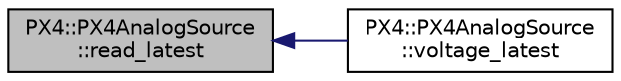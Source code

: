 digraph "PX4::PX4AnalogSource::read_latest"
{
 // INTERACTIVE_SVG=YES
  edge [fontname="Helvetica",fontsize="10",labelfontname="Helvetica",labelfontsize="10"];
  node [fontname="Helvetica",fontsize="10",shape=record];
  rankdir="LR";
  Node1 [label="PX4::PX4AnalogSource\l::read_latest",height=0.2,width=0.4,color="black", fillcolor="grey75", style="filled" fontcolor="black"];
  Node1 -> Node2 [dir="back",color="midnightblue",fontsize="10",style="solid",fontname="Helvetica"];
  Node2 [label="PX4::PX4AnalogSource\l::voltage_latest",height=0.2,width=0.4,color="black", fillcolor="white", style="filled",URL="$classPX4_1_1PX4AnalogSource.html#a4b61363012c6e4af2d738dbcafa03c75"];
}
